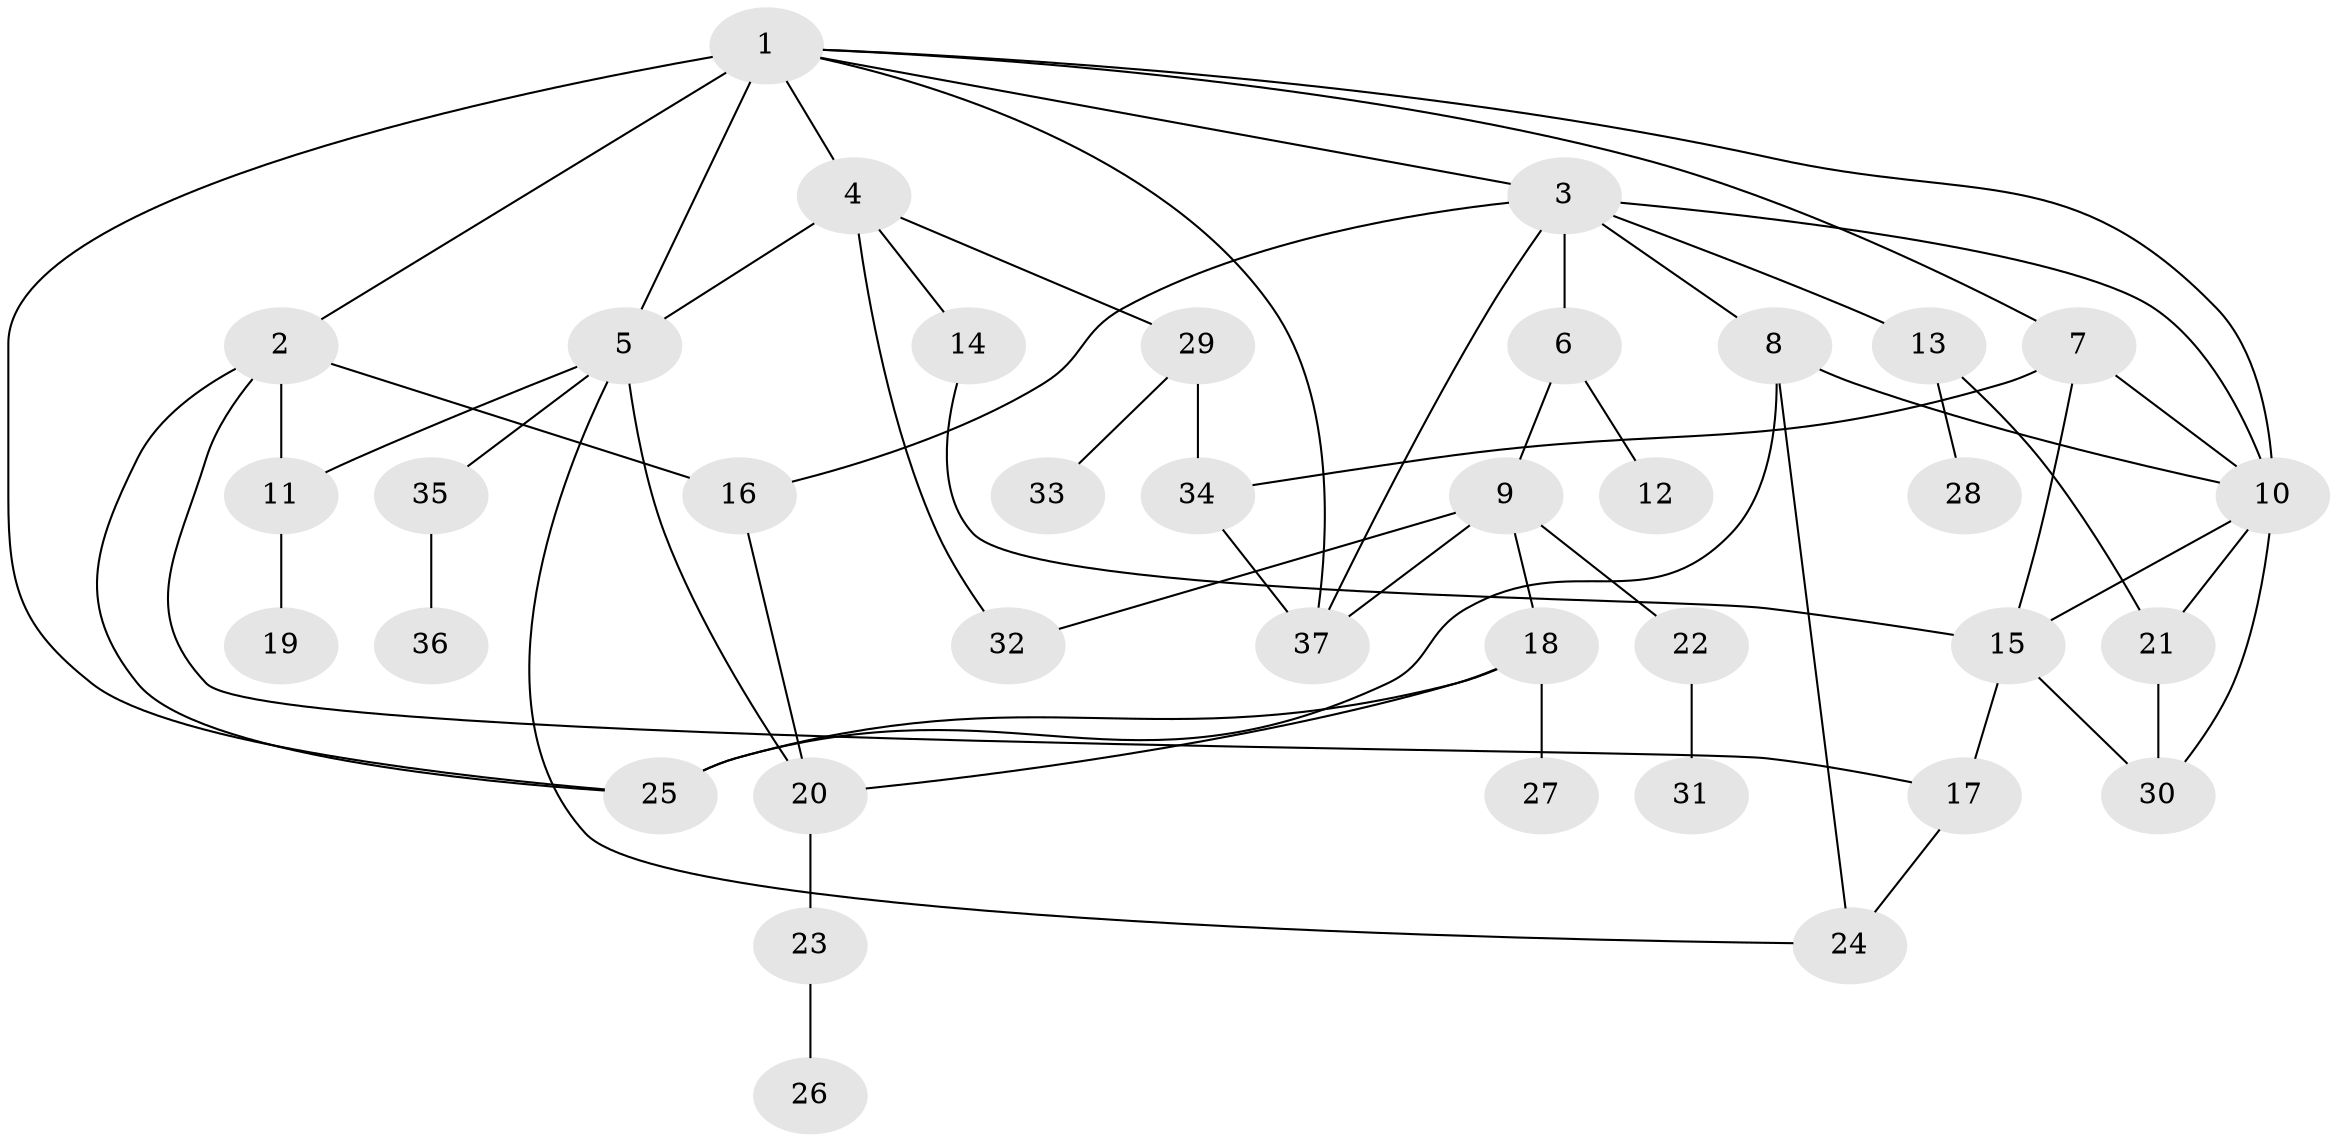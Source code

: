 // original degree distribution, {6: 0.01694915254237288, 5: 0.0847457627118644, 4: 0.1864406779661017, 7: 0.01694915254237288, 3: 0.2711864406779661, 2: 0.2542372881355932, 1: 0.1694915254237288}
// Generated by graph-tools (version 1.1) at 2025/48/03/04/25 22:48:41]
// undirected, 37 vertices, 60 edges
graph export_dot {
  node [color=gray90,style=filled];
  1;
  2;
  3;
  4;
  5;
  6;
  7;
  8;
  9;
  10;
  11;
  12;
  13;
  14;
  15;
  16;
  17;
  18;
  19;
  20;
  21;
  22;
  23;
  24;
  25;
  26;
  27;
  28;
  29;
  30;
  31;
  32;
  33;
  34;
  35;
  36;
  37;
  1 -- 2 [weight=1.0];
  1 -- 3 [weight=1.0];
  1 -- 4 [weight=1.0];
  1 -- 5 [weight=3.0];
  1 -- 7 [weight=1.0];
  1 -- 10 [weight=1.0];
  1 -- 25 [weight=1.0];
  1 -- 37 [weight=1.0];
  2 -- 11 [weight=1.0];
  2 -- 16 [weight=1.0];
  2 -- 17 [weight=1.0];
  2 -- 25 [weight=1.0];
  3 -- 6 [weight=1.0];
  3 -- 8 [weight=1.0];
  3 -- 10 [weight=1.0];
  3 -- 13 [weight=1.0];
  3 -- 16 [weight=1.0];
  3 -- 37 [weight=1.0];
  4 -- 5 [weight=1.0];
  4 -- 14 [weight=1.0];
  4 -- 29 [weight=1.0];
  4 -- 32 [weight=1.0];
  5 -- 11 [weight=1.0];
  5 -- 20 [weight=1.0];
  5 -- 24 [weight=1.0];
  5 -- 35 [weight=2.0];
  6 -- 9 [weight=1.0];
  6 -- 12 [weight=1.0];
  7 -- 10 [weight=1.0];
  7 -- 15 [weight=1.0];
  7 -- 34 [weight=1.0];
  8 -- 10 [weight=1.0];
  8 -- 24 [weight=1.0];
  8 -- 25 [weight=1.0];
  9 -- 18 [weight=1.0];
  9 -- 22 [weight=1.0];
  9 -- 32 [weight=1.0];
  9 -- 37 [weight=1.0];
  10 -- 15 [weight=1.0];
  10 -- 21 [weight=1.0];
  10 -- 30 [weight=1.0];
  11 -- 19 [weight=1.0];
  13 -- 21 [weight=1.0];
  13 -- 28 [weight=1.0];
  14 -- 15 [weight=1.0];
  15 -- 17 [weight=1.0];
  15 -- 30 [weight=1.0];
  16 -- 20 [weight=1.0];
  17 -- 24 [weight=1.0];
  18 -- 20 [weight=1.0];
  18 -- 25 [weight=1.0];
  18 -- 27 [weight=1.0];
  20 -- 23 [weight=1.0];
  21 -- 30 [weight=1.0];
  22 -- 31 [weight=1.0];
  23 -- 26 [weight=1.0];
  29 -- 33 [weight=1.0];
  29 -- 34 [weight=1.0];
  34 -- 37 [weight=1.0];
  35 -- 36 [weight=1.0];
}
